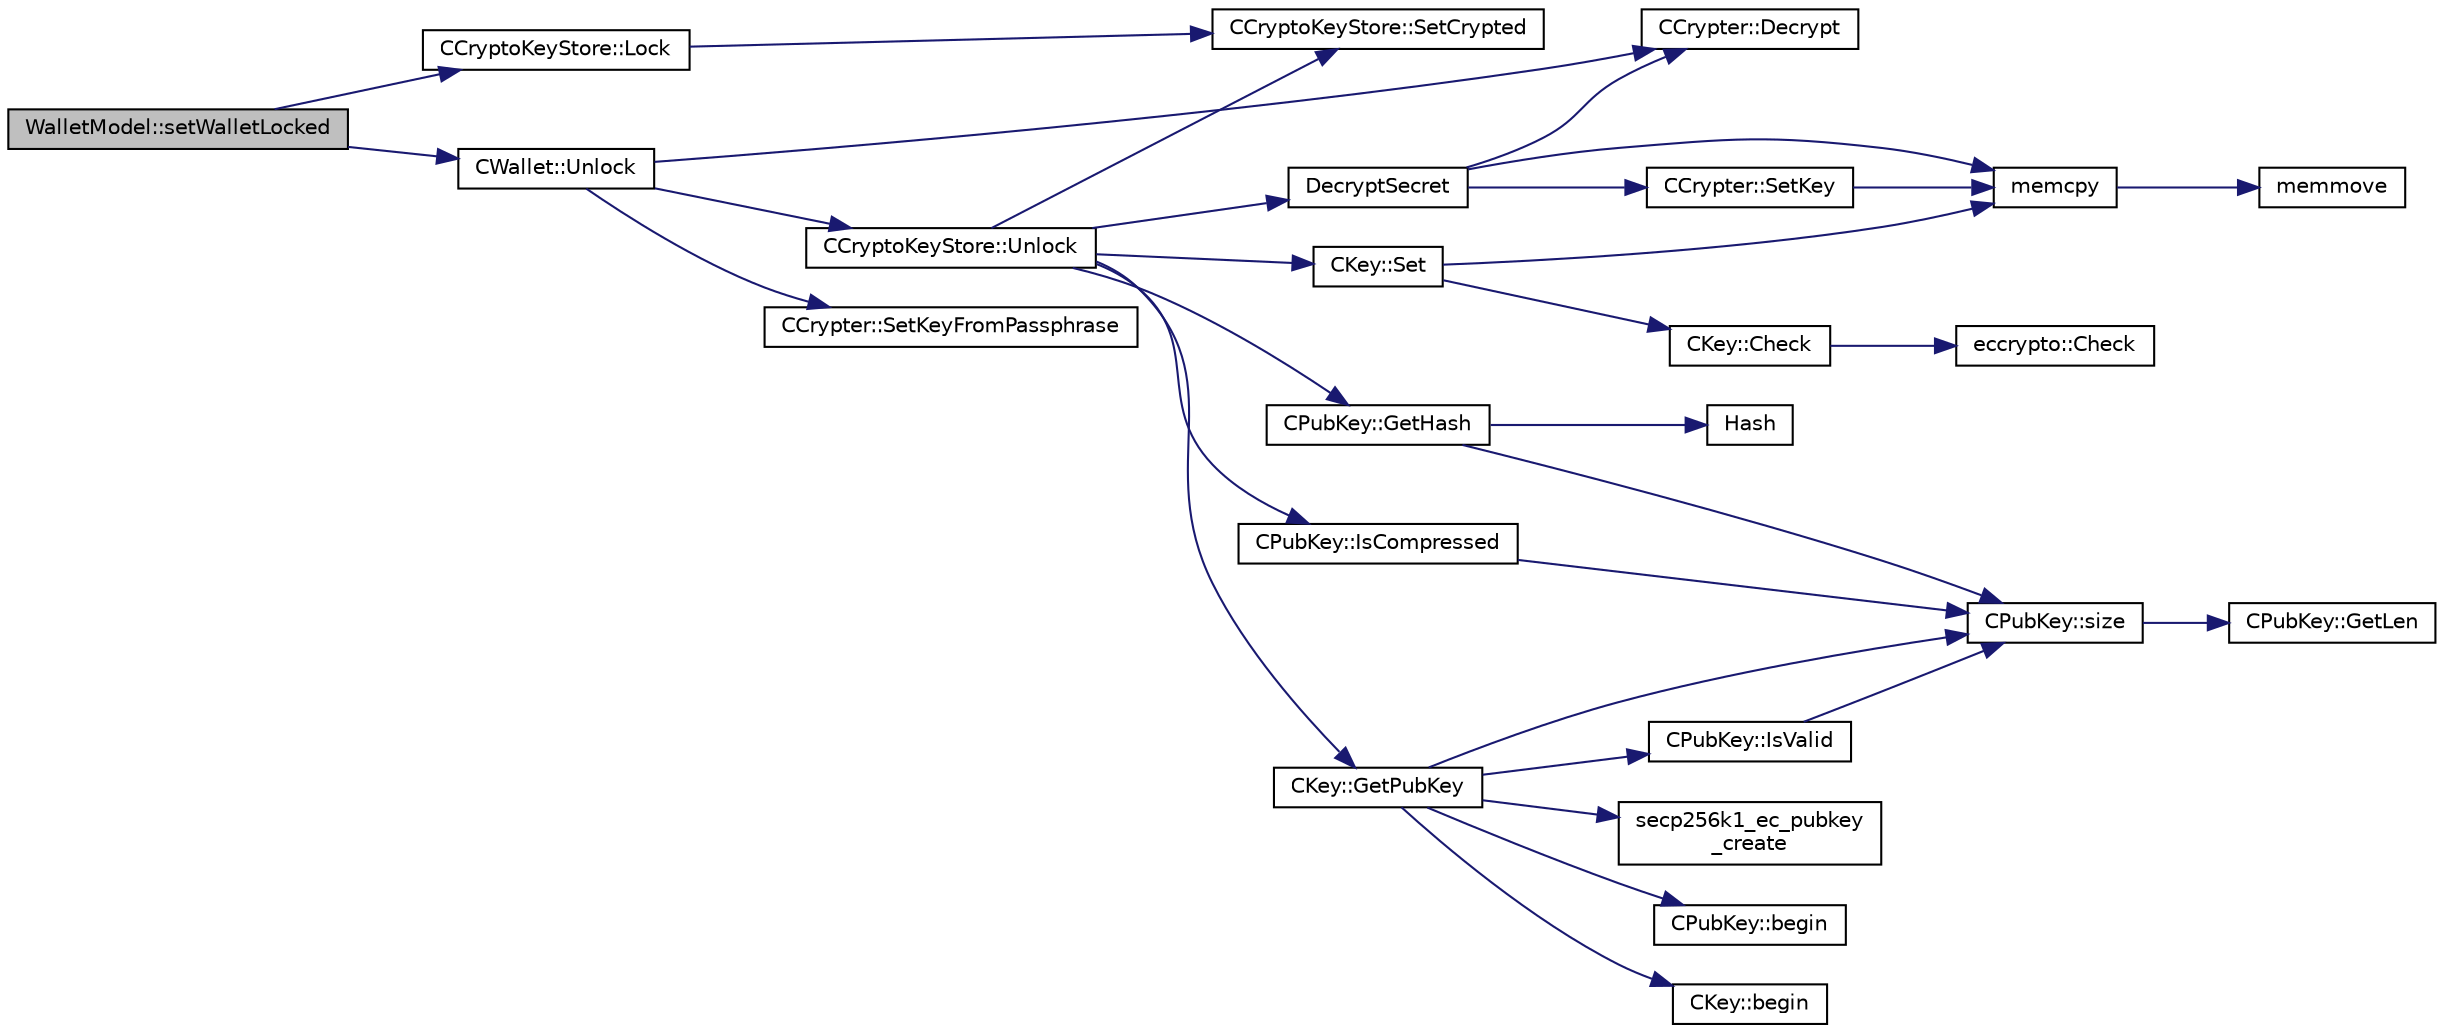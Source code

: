 digraph "WalletModel::setWalletLocked"
{
  edge [fontname="Helvetica",fontsize="10",labelfontname="Helvetica",labelfontsize="10"];
  node [fontname="Helvetica",fontsize="10",shape=record];
  rankdir="LR";
  Node1378 [label="WalletModel::setWalletLocked",height=0.2,width=0.4,color="black", fillcolor="grey75", style="filled", fontcolor="black"];
  Node1378 -> Node1379 [color="midnightblue",fontsize="10",style="solid",fontname="Helvetica"];
  Node1379 [label="CCryptoKeyStore::Lock",height=0.2,width=0.4,color="black", fillcolor="white", style="filled",URL="$class_c_crypto_key_store.html#ab73ebcbfa6e0aaf271d0fff9369a6685"];
  Node1379 -> Node1380 [color="midnightblue",fontsize="10",style="solid",fontname="Helvetica"];
  Node1380 [label="CCryptoKeyStore::SetCrypted",height=0.2,width=0.4,color="black", fillcolor="white", style="filled",URL="$class_c_crypto_key_store.html#af202f587051735be5a39344d9e333720"];
  Node1378 -> Node1381 [color="midnightblue",fontsize="10",style="solid",fontname="Helvetica"];
  Node1381 [label="CWallet::Unlock",height=0.2,width=0.4,color="black", fillcolor="white", style="filled",URL="$group__map_wallet.html#ga654ae5a3a7c4c7c7bfd271f108781b40"];
  Node1381 -> Node1382 [color="midnightblue",fontsize="10",style="solid",fontname="Helvetica"];
  Node1382 [label="CCrypter::SetKeyFromPassphrase",height=0.2,width=0.4,color="black", fillcolor="white", style="filled",URL="$class_c_crypter.html#a5368279e4a1549d3c1d15d8aa2179708"];
  Node1381 -> Node1383 [color="midnightblue",fontsize="10",style="solid",fontname="Helvetica"];
  Node1383 [label="CCrypter::Decrypt",height=0.2,width=0.4,color="black", fillcolor="white", style="filled",URL="$class_c_crypter.html#a4dbabed4975d4435d22c76deac43df7f"];
  Node1381 -> Node1384 [color="midnightblue",fontsize="10",style="solid",fontname="Helvetica"];
  Node1384 [label="CCryptoKeyStore::Unlock",height=0.2,width=0.4,color="black", fillcolor="white", style="filled",URL="$class_c_crypto_key_store.html#a81bd70e18aa75f566526620a74f9cd88"];
  Node1384 -> Node1380 [color="midnightblue",fontsize="10",style="solid",fontname="Helvetica"];
  Node1384 -> Node1385 [color="midnightblue",fontsize="10",style="solid",fontname="Helvetica"];
  Node1385 [label="DecryptSecret",height=0.2,width=0.4,color="black", fillcolor="white", style="filled",URL="$crypter_8cpp.html#aded00aa7498a7485a00e77a20856b3e4"];
  Node1385 -> Node1386 [color="midnightblue",fontsize="10",style="solid",fontname="Helvetica"];
  Node1386 [label="memcpy",height=0.2,width=0.4,color="black", fillcolor="white", style="filled",URL="$glibc__compat_8cpp.html#a0f46826ab0466591e136db24394923cf"];
  Node1386 -> Node1387 [color="midnightblue",fontsize="10",style="solid",fontname="Helvetica"];
  Node1387 [label="memmove",height=0.2,width=0.4,color="black", fillcolor="white", style="filled",URL="$glibc__compat_8cpp.html#a9778d49e9029dd75bc53ecbbf9f5e9a1"];
  Node1385 -> Node1388 [color="midnightblue",fontsize="10",style="solid",fontname="Helvetica"];
  Node1388 [label="CCrypter::SetKey",height=0.2,width=0.4,color="black", fillcolor="white", style="filled",URL="$class_c_crypter.html#a0d948dd4796e2420e1dd9c1ddbf7974e"];
  Node1388 -> Node1386 [color="midnightblue",fontsize="10",style="solid",fontname="Helvetica"];
  Node1385 -> Node1383 [color="midnightblue",fontsize="10",style="solid",fontname="Helvetica"];
  Node1384 -> Node1389 [color="midnightblue",fontsize="10",style="solid",fontname="Helvetica"];
  Node1389 [label="CPubKey::GetHash",height=0.2,width=0.4,color="black", fillcolor="white", style="filled",URL="$class_c_pub_key.html#ab1aaa3f6085a3e9bc034d3e1269d870d",tooltip="Get the 256-bit hash of this public key. "];
  Node1389 -> Node1390 [color="midnightblue",fontsize="10",style="solid",fontname="Helvetica"];
  Node1390 [label="Hash",height=0.2,width=0.4,color="black", fillcolor="white", style="filled",URL="$hash_8h.html#a12c5e981d7f5f2850027fd5e932eff61",tooltip="Compute the 256-bit hash of a std::string. "];
  Node1389 -> Node1391 [color="midnightblue",fontsize="10",style="solid",fontname="Helvetica"];
  Node1391 [label="CPubKey::size",height=0.2,width=0.4,color="black", fillcolor="white", style="filled",URL="$class_c_pub_key.html#a6bb28fcf0a5f799c69f5b7269363b309",tooltip="Simple read-only vector-like interface to the pubkey data. "];
  Node1391 -> Node1392 [color="midnightblue",fontsize="10",style="solid",fontname="Helvetica"];
  Node1392 [label="CPubKey::GetLen",height=0.2,width=0.4,color="black", fillcolor="white", style="filled",URL="$class_c_pub_key.html#a7dc71b3f037c84268dc22de97d7b65fb",tooltip="Compute the length of a pubkey with a given first byte. "];
  Node1384 -> Node1393 [color="midnightblue",fontsize="10",style="solid",fontname="Helvetica"];
  Node1393 [label="CKey::Set",height=0.2,width=0.4,color="black", fillcolor="white", style="filled",URL="$class_c_key.html#aaa13d5f08456bba094210c5eeabf64c8",tooltip="Initialize using begin and end iterators to byte data. "];
  Node1393 -> Node1394 [color="midnightblue",fontsize="10",style="solid",fontname="Helvetica"];
  Node1394 [label="CKey::Check",height=0.2,width=0.4,color="black", fillcolor="white", style="filled",URL="$class_c_key.html#acec869bc75fa8f4d619ab025d367a97c",tooltip="Check whether the 32-byte array pointed to be vch is valid keydata. "];
  Node1394 -> Node1395 [color="midnightblue",fontsize="10",style="solid",fontname="Helvetica"];
  Node1395 [label="eccrypto::Check",height=0.2,width=0.4,color="black", fillcolor="white", style="filled",URL="$namespaceeccrypto.html#a231bdcb32521375b68fbdaf0d952cfd0"];
  Node1393 -> Node1386 [color="midnightblue",fontsize="10",style="solid",fontname="Helvetica"];
  Node1384 -> Node1396 [color="midnightblue",fontsize="10",style="solid",fontname="Helvetica"];
  Node1396 [label="CPubKey::IsCompressed",height=0.2,width=0.4,color="black", fillcolor="white", style="filled",URL="$class_c_pub_key.html#a25f8b70340ad20ddab0f80ec4cee9396",tooltip="Check whether this is a compressed public key. "];
  Node1396 -> Node1391 [color="midnightblue",fontsize="10",style="solid",fontname="Helvetica"];
  Node1384 -> Node1397 [color="midnightblue",fontsize="10",style="solid",fontname="Helvetica"];
  Node1397 [label="CKey::GetPubKey",height=0.2,width=0.4,color="black", fillcolor="white", style="filled",URL="$class_c_key.html#aa1085c59603a62db6ec776300f250337",tooltip="Compute the public key from a private key. "];
  Node1397 -> Node1398 [color="midnightblue",fontsize="10",style="solid",fontname="Helvetica"];
  Node1398 [label="secp256k1_ec_pubkey\l_create",height=0.2,width=0.4,color="black", fillcolor="white", style="filled",URL="$secp256k1_8h.html#a22e1ef593e0d06d40b4f233e91447aa3",tooltip="Compute the public key for a secret key. "];
  Node1397 -> Node1399 [color="midnightblue",fontsize="10",style="solid",fontname="Helvetica"];
  Node1399 [label="CPubKey::begin",height=0.2,width=0.4,color="black", fillcolor="white", style="filled",URL="$class_c_pub_key.html#a859ab9909d68092d6d4fc739237ab358"];
  Node1397 -> Node1400 [color="midnightblue",fontsize="10",style="solid",fontname="Helvetica"];
  Node1400 [label="CKey::begin",height=0.2,width=0.4,color="black", fillcolor="white", style="filled",URL="$class_c_key.html#ab8dee0ad9d933304a22284ee40040847"];
  Node1397 -> Node1391 [color="midnightblue",fontsize="10",style="solid",fontname="Helvetica"];
  Node1397 -> Node1401 [color="midnightblue",fontsize="10",style="solid",fontname="Helvetica"];
  Node1401 [label="CPubKey::IsValid",height=0.2,width=0.4,color="black", fillcolor="white", style="filled",URL="$class_c_pub_key.html#a4fa94293cf8577fd039b9a133f6c7f30"];
  Node1401 -> Node1391 [color="midnightblue",fontsize="10",style="solid",fontname="Helvetica"];
}

